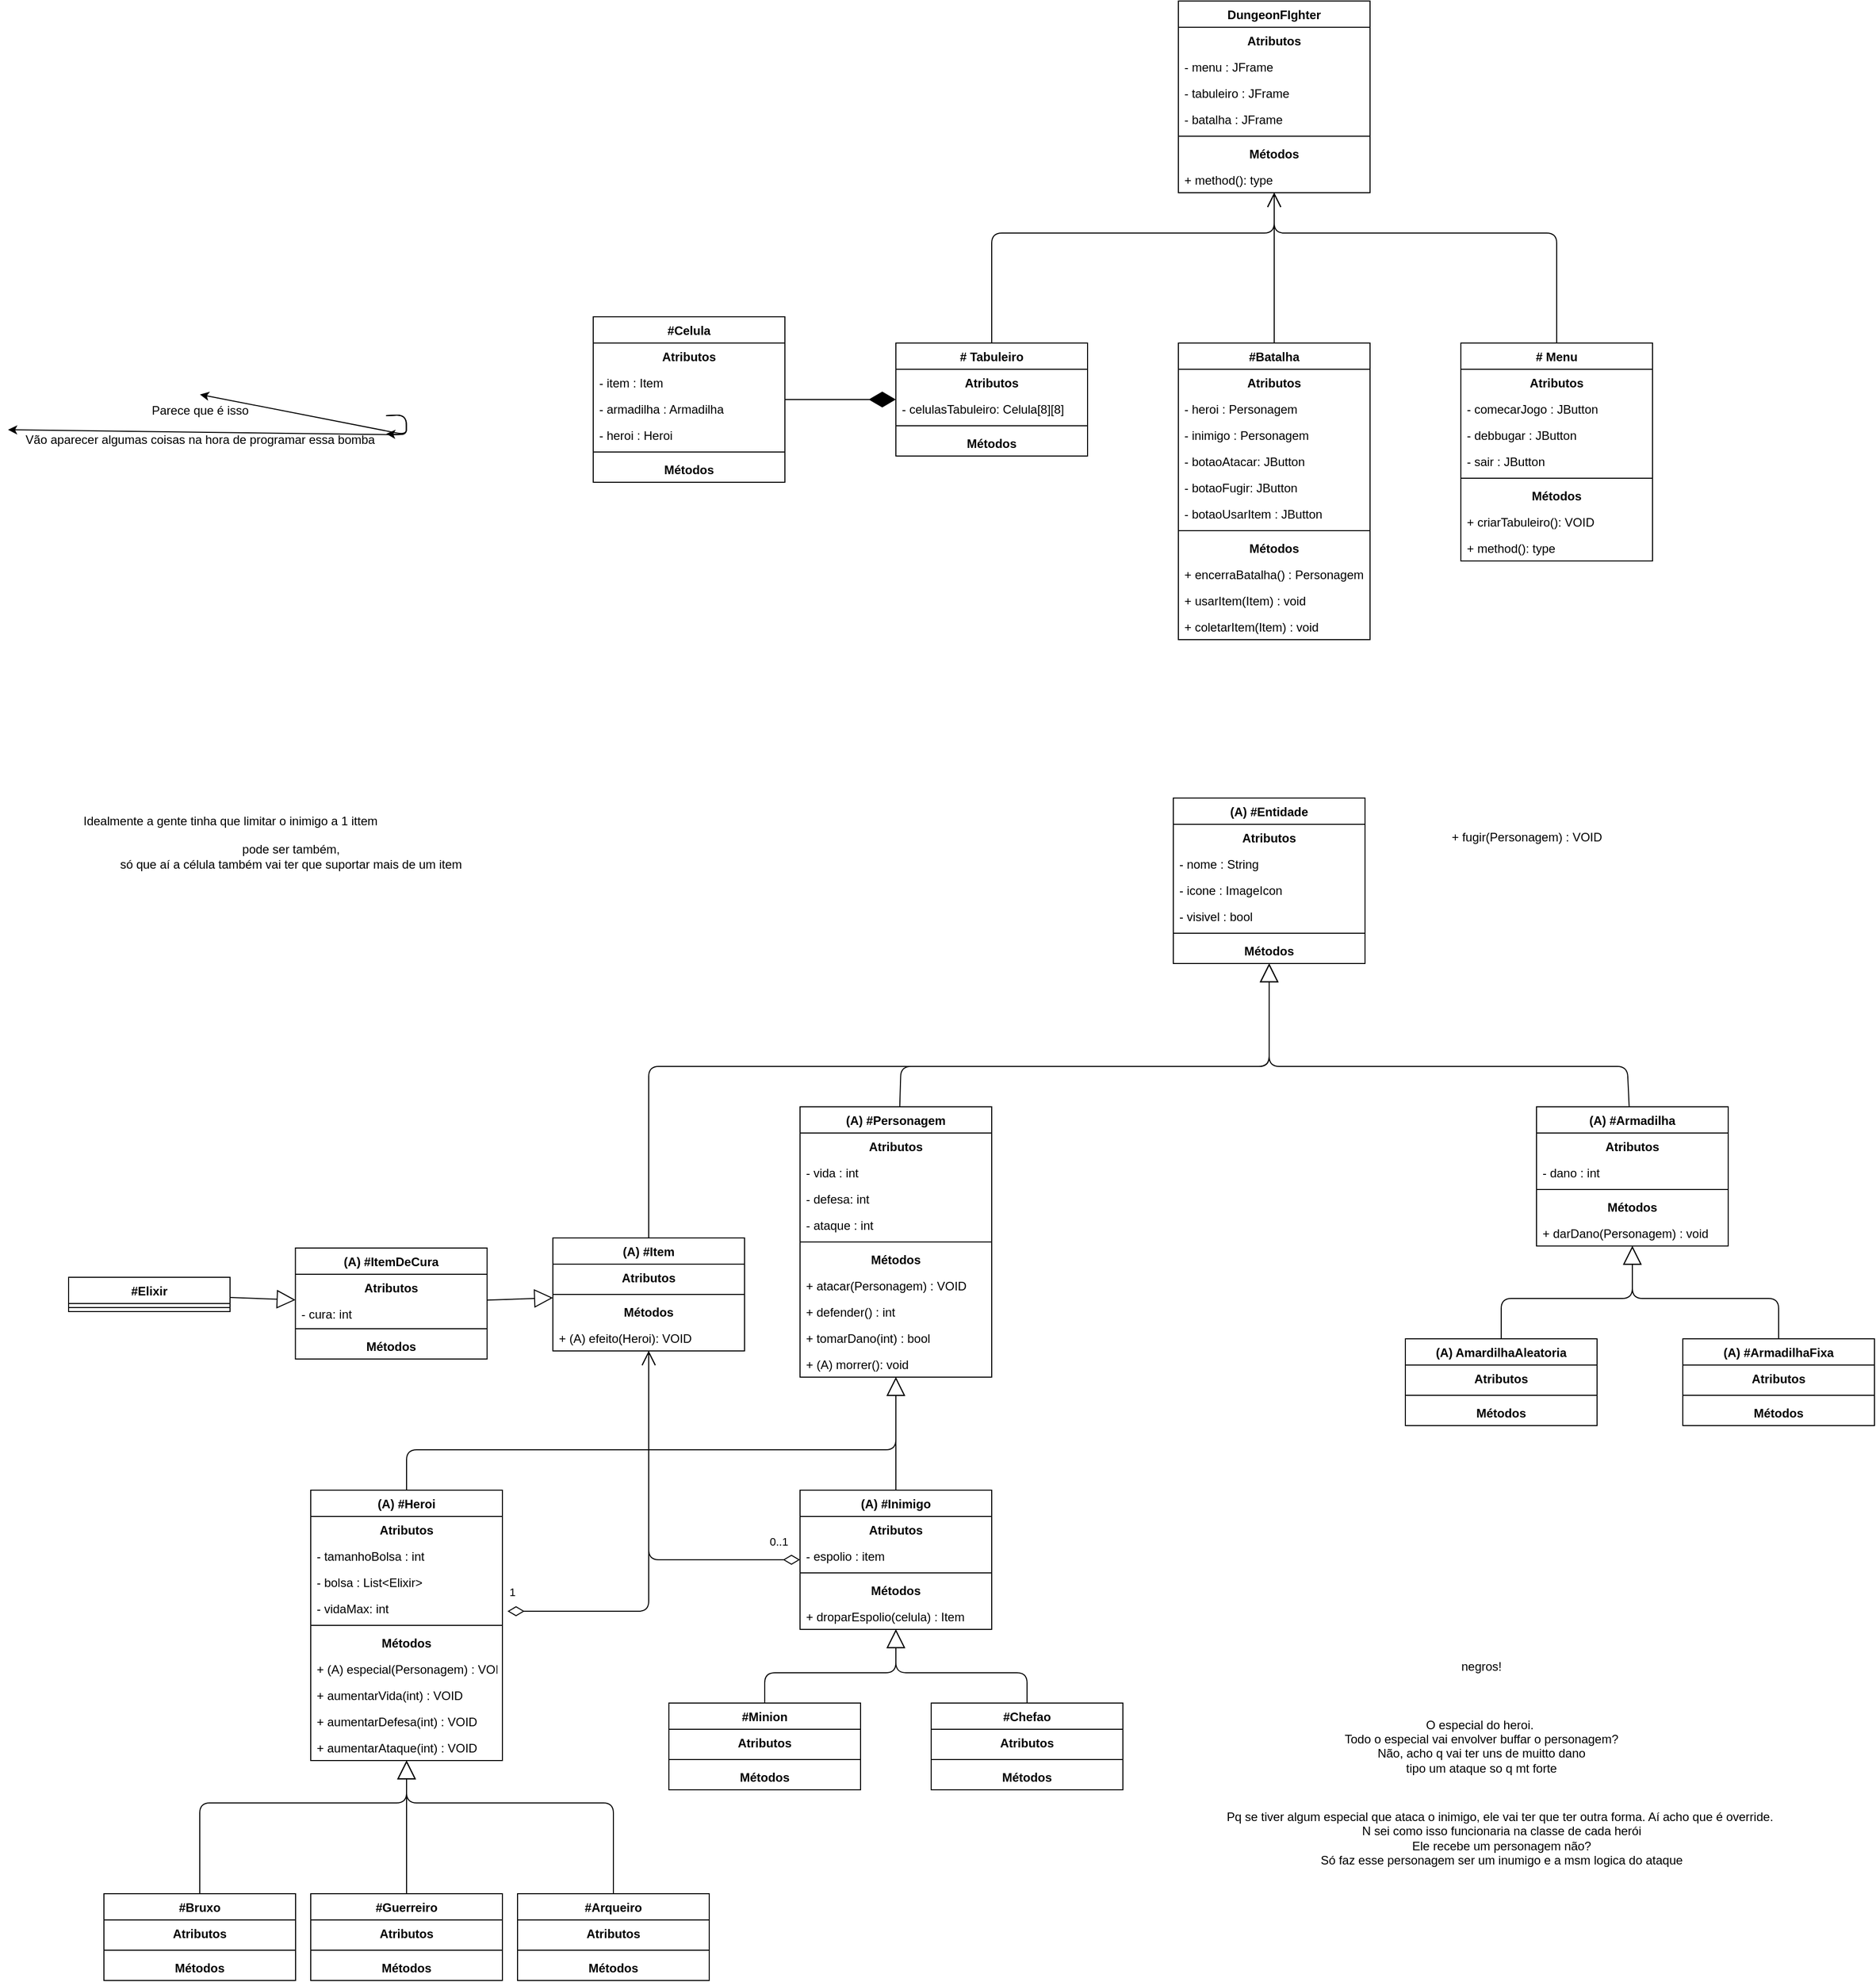 <mxfile>
    <diagram id="B7NWpQvJIHK8JCV-P2lh" name="Page-1">
        <mxGraphModel dx="815" dy="441" grid="1" gridSize="10" guides="1" tooltips="1" connect="1" arrows="1" fold="1" page="1" pageScale="1" pageWidth="10000" pageHeight="10000" math="0" shadow="0">
            <root>
                <mxCell id="0"/>
                <mxCell id="1" parent="0"/>
                <mxCell id="277" value="" style="endArrow=block;endSize=16;endFill=0;html=1;" parent="1" source="328" target="322" edge="1">
                    <mxGeometry width="160" relative="1" as="geometry">
                        <mxPoint x="1190" y="2116" as="sourcePoint"/>
                        <mxPoint x="985" y="1770" as="targetPoint"/>
                        <Array as="points">
                            <mxPoint x="1190" y="2046"/>
                            <mxPoint x="985" y="2046"/>
                        </Array>
                    </mxGeometry>
                </mxCell>
                <mxCell id="278" value="" style="endArrow=block;endSize=16;endFill=0;html=1;" parent="1" source="340" target="322" edge="1">
                    <mxGeometry width="160" relative="1" as="geometry">
                        <mxPoint x="780" y="2116" as="sourcePoint"/>
                        <mxPoint x="985" y="1770" as="targetPoint"/>
                        <Array as="points">
                            <mxPoint x="780" y="2046"/>
                            <mxPoint x="985" y="2046"/>
                        </Array>
                    </mxGeometry>
                </mxCell>
                <mxCell id="279" value="" style="endArrow=block;endSize=16;endFill=0;html=1;" parent="1" source="334" target="322" edge="1">
                    <mxGeometry width="160" relative="1" as="geometry">
                        <mxPoint x="985" y="2116" as="sourcePoint"/>
                        <mxPoint x="985" y="1770" as="targetPoint"/>
                    </mxGeometry>
                </mxCell>
                <mxCell id="288" value="(A) #Inimigo" style="swimlane;fontStyle=1;align=center;verticalAlign=top;childLayout=stackLayout;horizontal=1;startSize=26;horizontalStack=0;resizeParent=1;resizeParentMax=0;resizeLast=0;collapsible=1;marginBottom=0;" parent="1" vertex="1">
                    <mxGeometry x="1375" y="1736" width="190" height="138" as="geometry">
                        <mxRectangle x="1020" y="304" width="140" height="30" as="alternateBounds"/>
                    </mxGeometry>
                </mxCell>
                <mxCell id="289" value="Atributos" style="text;align=center;fontStyle=1;verticalAlign=middle;spacingLeft=3;spacingRight=3;strokeColor=none;rotatable=0;points=[[0,0.5],[1,0.5]];portConstraint=eastwest;" parent="288" vertex="1">
                    <mxGeometry y="26" width="190" height="26" as="geometry"/>
                </mxCell>
                <mxCell id="282" value="- espolio : item" style="text;strokeColor=none;fillColor=none;align=left;verticalAlign=top;spacingLeft=4;spacingRight=4;overflow=hidden;rotatable=0;points=[[0,0.5],[1,0.5]];portConstraint=eastwest;" parent="288" vertex="1">
                    <mxGeometry y="52" width="190" height="26" as="geometry"/>
                </mxCell>
                <mxCell id="295" value="" style="line;strokeWidth=1;fillColor=none;align=left;verticalAlign=middle;spacingTop=-1;spacingLeft=3;spacingRight=3;rotatable=0;labelPosition=right;points=[];portConstraint=eastwest;strokeColor=inherit;" parent="288" vertex="1">
                    <mxGeometry y="78" width="190" height="8" as="geometry"/>
                </mxCell>
                <mxCell id="296" value="Métodos" style="text;align=center;fontStyle=1;verticalAlign=middle;spacingLeft=3;spacingRight=3;strokeColor=none;rotatable=0;points=[[0,0.5],[1,0.5]];portConstraint=eastwest;" parent="288" vertex="1">
                    <mxGeometry y="86" width="190" height="26" as="geometry"/>
                </mxCell>
                <mxCell id="302" value="+ droparEspolio(celula) : Item" style="text;strokeColor=none;fillColor=none;align=left;verticalAlign=top;spacingLeft=4;spacingRight=4;overflow=hidden;rotatable=0;points=[[0,0.5],[1,0.5]];portConstraint=eastwest;" parent="288" vertex="1">
                    <mxGeometry y="112" width="190" height="26" as="geometry"/>
                </mxCell>
                <mxCell id="300" value="" style="endArrow=block;endSize=16;endFill=0;html=1;" parent="1" source="322" target="170" edge="1">
                    <mxGeometry width="160" relative="1" as="geometry">
                        <mxPoint x="1055" y="1736" as="sourcePoint"/>
                        <mxPoint x="1245" y="1676" as="targetPoint"/>
                        <Array as="points">
                            <mxPoint x="985" y="1696"/>
                            <mxPoint x="1470" y="1696"/>
                        </Array>
                    </mxGeometry>
                </mxCell>
                <mxCell id="315" value="#Chefao" style="swimlane;fontStyle=1;align=center;verticalAlign=top;childLayout=stackLayout;horizontal=1;startSize=26;horizontalStack=0;resizeParent=1;resizeParentMax=0;resizeLast=0;collapsible=1;marginBottom=0;" parent="1" vertex="1">
                    <mxGeometry x="1505" y="1947" width="190" height="86" as="geometry">
                        <mxRectangle x="1020" y="304" width="140" height="30" as="alternateBounds"/>
                    </mxGeometry>
                </mxCell>
                <mxCell id="316" value="Atributos" style="text;align=center;fontStyle=1;verticalAlign=middle;spacingLeft=3;spacingRight=3;strokeColor=none;rotatable=0;points=[[0,0.5],[1,0.5]];portConstraint=eastwest;" parent="315" vertex="1">
                    <mxGeometry y="26" width="190" height="26" as="geometry"/>
                </mxCell>
                <mxCell id="318" value="" style="line;strokeWidth=1;fillColor=none;align=left;verticalAlign=middle;spacingTop=-1;spacingLeft=3;spacingRight=3;rotatable=0;labelPosition=right;points=[];portConstraint=eastwest;strokeColor=inherit;" parent="315" vertex="1">
                    <mxGeometry y="52" width="190" height="8" as="geometry"/>
                </mxCell>
                <mxCell id="319" value="Métodos" style="text;align=center;fontStyle=1;verticalAlign=middle;spacingLeft=3;spacingRight=3;strokeColor=none;rotatable=0;points=[[0,0.5],[1,0.5]];portConstraint=eastwest;" parent="315" vertex="1">
                    <mxGeometry y="60" width="190" height="26" as="geometry"/>
                </mxCell>
                <mxCell id="322" value="(A) #Heroi" style="swimlane;fontStyle=1;align=center;verticalAlign=top;childLayout=stackLayout;horizontal=1;startSize=26;horizontalStack=0;resizeParent=1;resizeParentMax=0;resizeLast=0;collapsible=1;marginBottom=0;" parent="1" vertex="1">
                    <mxGeometry x="890" y="1736" width="190" height="268" as="geometry">
                        <mxRectangle x="1020" y="304" width="140" height="30" as="alternateBounds"/>
                    </mxGeometry>
                </mxCell>
                <mxCell id="323" value="Atributos" style="text;align=center;fontStyle=1;verticalAlign=middle;spacingLeft=3;spacingRight=3;strokeColor=none;rotatable=0;points=[[0,0.5],[1,0.5]];portConstraint=eastwest;" parent="322" vertex="1">
                    <mxGeometry y="26" width="190" height="26" as="geometry"/>
                </mxCell>
                <mxCell id="266" value="- tamanhoBolsa : int" style="text;strokeColor=none;fillColor=none;align=left;verticalAlign=top;spacingLeft=4;spacingRight=4;overflow=hidden;rotatable=0;points=[[0,0.5],[1,0.5]];portConstraint=eastwest;" parent="322" vertex="1">
                    <mxGeometry y="52" width="190" height="26" as="geometry"/>
                </mxCell>
                <mxCell id="265" value="- bolsa : List&lt;Elixir&gt;" style="text;strokeColor=none;fillColor=none;align=left;verticalAlign=top;spacingLeft=4;spacingRight=4;overflow=hidden;rotatable=0;points=[[0,0.5],[1,0.5]];portConstraint=eastwest;" parent="322" vertex="1">
                    <mxGeometry y="78" width="190" height="26" as="geometry"/>
                </mxCell>
                <mxCell id="509" value="- vidaMax: int" style="text;strokeColor=none;fillColor=none;align=left;verticalAlign=top;spacingLeft=4;spacingRight=4;overflow=hidden;rotatable=0;points=[[0,0.5],[1,0.5]];portConstraint=eastwest;" parent="322" vertex="1">
                    <mxGeometry y="104" width="190" height="26" as="geometry"/>
                </mxCell>
                <mxCell id="325" value="" style="line;strokeWidth=1;fillColor=none;align=left;verticalAlign=middle;spacingTop=-1;spacingLeft=3;spacingRight=3;rotatable=0;labelPosition=right;points=[];portConstraint=eastwest;strokeColor=inherit;" parent="322" vertex="1">
                    <mxGeometry y="130" width="190" height="8" as="geometry"/>
                </mxCell>
                <mxCell id="326" value="Métodos" style="text;align=center;fontStyle=1;verticalAlign=middle;spacingLeft=3;spacingRight=3;strokeColor=none;rotatable=0;points=[[0,0.5],[1,0.5]];portConstraint=eastwest;" parent="322" vertex="1">
                    <mxGeometry y="138" width="190" height="26" as="geometry"/>
                </mxCell>
                <mxCell id="271" value="+ (A) especial(Personagem) : VOID" style="text;strokeColor=none;fillColor=none;align=left;verticalAlign=top;spacingLeft=4;spacingRight=4;overflow=hidden;rotatable=0;points=[[0,0.5],[1,0.5]];portConstraint=eastwest;fontFamily=Helvetica;" parent="322" vertex="1">
                    <mxGeometry y="164" width="190" height="26" as="geometry"/>
                </mxCell>
                <mxCell id="275" value="+ aumentarVida(int) : VOID" style="text;strokeColor=none;fillColor=none;align=left;verticalAlign=top;spacingLeft=4;spacingRight=4;overflow=hidden;rotatable=0;points=[[0,0.5],[1,0.5]];portConstraint=eastwest;fontFamily=Helvetica;" parent="322" vertex="1">
                    <mxGeometry y="190" width="190" height="26" as="geometry"/>
                </mxCell>
                <mxCell id="274" value="+ aumentarDefesa(int) : VOID" style="text;strokeColor=none;fillColor=none;align=left;verticalAlign=top;spacingLeft=4;spacingRight=4;overflow=hidden;rotatable=0;points=[[0,0.5],[1,0.5]];portConstraint=eastwest;fontFamily=Helvetica;" parent="322" vertex="1">
                    <mxGeometry y="216" width="190" height="26" as="geometry"/>
                </mxCell>
                <mxCell id="273" value="+ aumentarAtaque(int) : VOID" style="text;strokeColor=none;fillColor=none;align=left;verticalAlign=top;spacingLeft=4;spacingRight=4;overflow=hidden;rotatable=0;points=[[0,0.5],[1,0.5]];portConstraint=eastwest;fontFamily=Helvetica;" parent="322" vertex="1">
                    <mxGeometry y="242" width="190" height="26" as="geometry"/>
                </mxCell>
                <mxCell id="328" value="#Arqueiro" style="swimlane;fontStyle=1;align=center;verticalAlign=top;childLayout=stackLayout;horizontal=1;startSize=26;horizontalStack=0;resizeParent=1;resizeParentMax=0;resizeLast=0;collapsible=1;marginBottom=0;" parent="1" vertex="1">
                    <mxGeometry x="1095" y="2136" width="190" height="86" as="geometry">
                        <mxRectangle x="1020" y="304" width="140" height="30" as="alternateBounds"/>
                    </mxGeometry>
                </mxCell>
                <mxCell id="329" value="Atributos" style="text;align=center;fontStyle=1;verticalAlign=middle;spacingLeft=3;spacingRight=3;strokeColor=none;rotatable=0;points=[[0,0.5],[1,0.5]];portConstraint=eastwest;" parent="328" vertex="1">
                    <mxGeometry y="26" width="190" height="26" as="geometry"/>
                </mxCell>
                <mxCell id="331" value="" style="line;strokeWidth=1;fillColor=none;align=left;verticalAlign=middle;spacingTop=-1;spacingLeft=3;spacingRight=3;rotatable=0;labelPosition=right;points=[];portConstraint=eastwest;strokeColor=inherit;" parent="328" vertex="1">
                    <mxGeometry y="52" width="190" height="8" as="geometry"/>
                </mxCell>
                <mxCell id="332" value="Métodos" style="text;align=center;fontStyle=1;verticalAlign=middle;spacingLeft=3;spacingRight=3;strokeColor=none;rotatable=0;points=[[0,0.5],[1,0.5]];portConstraint=eastwest;" parent="328" vertex="1">
                    <mxGeometry y="60" width="190" height="26" as="geometry"/>
                </mxCell>
                <mxCell id="334" value="#Guerreiro" style="swimlane;fontStyle=1;align=center;verticalAlign=top;childLayout=stackLayout;horizontal=1;startSize=26;horizontalStack=0;resizeParent=1;resizeParentMax=0;resizeLast=0;collapsible=1;marginBottom=0;" parent="1" vertex="1">
                    <mxGeometry x="890" y="2136" width="190" height="86" as="geometry">
                        <mxRectangle x="1020" y="304" width="140" height="30" as="alternateBounds"/>
                    </mxGeometry>
                </mxCell>
                <mxCell id="335" value="Atributos" style="text;align=center;fontStyle=1;verticalAlign=middle;spacingLeft=3;spacingRight=3;strokeColor=none;rotatable=0;points=[[0,0.5],[1,0.5]];portConstraint=eastwest;" parent="334" vertex="1">
                    <mxGeometry y="26" width="190" height="26" as="geometry"/>
                </mxCell>
                <mxCell id="337" value="" style="line;strokeWidth=1;fillColor=none;align=left;verticalAlign=middle;spacingTop=-1;spacingLeft=3;spacingRight=3;rotatable=0;labelPosition=right;points=[];portConstraint=eastwest;strokeColor=inherit;" parent="334" vertex="1">
                    <mxGeometry y="52" width="190" height="8" as="geometry"/>
                </mxCell>
                <mxCell id="338" value="Métodos" style="text;align=center;fontStyle=1;verticalAlign=middle;spacingLeft=3;spacingRight=3;strokeColor=none;rotatable=0;points=[[0,0.5],[1,0.5]];portConstraint=eastwest;" parent="334" vertex="1">
                    <mxGeometry y="60" width="190" height="26" as="geometry"/>
                </mxCell>
                <mxCell id="340" value="#Bruxo" style="swimlane;fontStyle=1;align=center;verticalAlign=top;childLayout=stackLayout;horizontal=1;startSize=26;horizontalStack=0;resizeParent=1;resizeParentMax=0;resizeLast=0;collapsible=1;marginBottom=0;" parent="1" vertex="1">
                    <mxGeometry x="685" y="2136" width="190" height="86" as="geometry">
                        <mxRectangle x="1020" y="304" width="140" height="30" as="alternateBounds"/>
                    </mxGeometry>
                </mxCell>
                <mxCell id="341" value="Atributos" style="text;align=center;fontStyle=1;verticalAlign=middle;spacingLeft=3;spacingRight=3;strokeColor=none;rotatable=0;points=[[0,0.5],[1,0.5]];portConstraint=eastwest;" parent="340" vertex="1">
                    <mxGeometry y="26" width="190" height="26" as="geometry"/>
                </mxCell>
                <mxCell id="343" value="" style="line;strokeWidth=1;fillColor=none;align=left;verticalAlign=middle;spacingTop=-1;spacingLeft=3;spacingRight=3;rotatable=0;labelPosition=right;points=[];portConstraint=eastwest;strokeColor=inherit;" parent="340" vertex="1">
                    <mxGeometry y="52" width="190" height="8" as="geometry"/>
                </mxCell>
                <mxCell id="344" value="Métodos" style="text;align=center;fontStyle=1;verticalAlign=middle;spacingLeft=3;spacingRight=3;strokeColor=none;rotatable=0;points=[[0,0.5],[1,0.5]];portConstraint=eastwest;" parent="340" vertex="1">
                    <mxGeometry y="60" width="190" height="26" as="geometry"/>
                </mxCell>
                <mxCell id="346" value="#Minion" style="swimlane;fontStyle=1;align=center;verticalAlign=top;childLayout=stackLayout;horizontal=1;startSize=26;horizontalStack=0;resizeParent=1;resizeParentMax=0;resizeLast=0;collapsible=1;marginBottom=0;" parent="1" vertex="1">
                    <mxGeometry x="1245" y="1947" width="190" height="86" as="geometry">
                        <mxRectangle x="1020" y="304" width="140" height="30" as="alternateBounds"/>
                    </mxGeometry>
                </mxCell>
                <mxCell id="347" value="Atributos" style="text;align=center;fontStyle=1;verticalAlign=middle;spacingLeft=3;spacingRight=3;strokeColor=none;rotatable=0;points=[[0,0.5],[1,0.5]];portConstraint=eastwest;" parent="346" vertex="1">
                    <mxGeometry y="26" width="190" height="26" as="geometry"/>
                </mxCell>
                <mxCell id="349" value="" style="line;strokeWidth=1;fillColor=none;align=left;verticalAlign=middle;spacingTop=-1;spacingLeft=3;spacingRight=3;rotatable=0;labelPosition=right;points=[];portConstraint=eastwest;strokeColor=inherit;" parent="346" vertex="1">
                    <mxGeometry y="52" width="190" height="8" as="geometry"/>
                </mxCell>
                <mxCell id="350" value="Métodos" style="text;align=center;fontStyle=1;verticalAlign=middle;spacingLeft=3;spacingRight=3;strokeColor=none;rotatable=0;points=[[0,0.5],[1,0.5]];portConstraint=eastwest;" parent="346" vertex="1">
                    <mxGeometry y="60" width="190" height="26" as="geometry"/>
                </mxCell>
                <mxCell id="352" value="" style="endArrow=block;endSize=16;endFill=0;html=1;" parent="1" source="346" target="288" edge="1">
                    <mxGeometry width="160" relative="1" as="geometry">
                        <mxPoint x="1395" y="1975" as="sourcePoint"/>
                        <mxPoint x="1395" y="1907" as="targetPoint"/>
                        <Array as="points">
                            <mxPoint x="1340" y="1917"/>
                            <mxPoint x="1470" y="1917"/>
                        </Array>
                    </mxGeometry>
                </mxCell>
                <mxCell id="353" value="" style="endArrow=block;endSize=16;endFill=0;html=1;" parent="1" source="315" target="288" edge="1">
                    <mxGeometry width="160" relative="1" as="geometry">
                        <mxPoint x="1395" y="1975" as="sourcePoint"/>
                        <mxPoint x="1395" y="1907" as="targetPoint"/>
                        <Array as="points">
                            <mxPoint x="1600" y="1917"/>
                            <mxPoint x="1470" y="1917"/>
                        </Array>
                    </mxGeometry>
                </mxCell>
                <mxCell id="354" value="# Tabuleiro" style="swimlane;fontStyle=1;align=center;verticalAlign=top;childLayout=stackLayout;horizontal=1;startSize=26;horizontalStack=0;resizeParent=1;resizeParentMax=0;resizeLast=0;collapsible=1;marginBottom=0;" parent="1" vertex="1">
                    <mxGeometry x="1470" y="599" width="190" height="112" as="geometry">
                        <mxRectangle x="1020" y="304" width="140" height="30" as="alternateBounds"/>
                    </mxGeometry>
                </mxCell>
                <mxCell id="355" value="Atributos" style="text;align=center;fontStyle=1;verticalAlign=middle;spacingLeft=3;spacingRight=3;strokeColor=none;rotatable=0;points=[[0,0.5],[1,0.5]];portConstraint=eastwest;" parent="354" vertex="1">
                    <mxGeometry y="26" width="190" height="26" as="geometry"/>
                </mxCell>
                <mxCell id="108" value="- celulasTabuleiro: Celula[8][8]" style="text;strokeColor=none;fillColor=none;align=left;verticalAlign=top;spacingLeft=4;spacingRight=4;overflow=hidden;rotatable=0;points=[[0,0.5],[1,0.5]];portConstraint=eastwest;" parent="354" vertex="1">
                    <mxGeometry y="52" width="190" height="26" as="geometry"/>
                </mxCell>
                <mxCell id="357" value="" style="line;strokeWidth=1;fillColor=none;align=left;verticalAlign=middle;spacingTop=-1;spacingLeft=3;spacingRight=3;rotatable=0;labelPosition=right;points=[];portConstraint=eastwest;strokeColor=inherit;" parent="354" vertex="1">
                    <mxGeometry y="78" width="190" height="8" as="geometry"/>
                </mxCell>
                <mxCell id="358" value="Métodos" style="text;align=center;fontStyle=1;verticalAlign=middle;spacingLeft=3;spacingRight=3;strokeColor=none;rotatable=0;points=[[0,0.5],[1,0.5]];portConstraint=eastwest;" parent="354" vertex="1">
                    <mxGeometry y="86" width="190" height="26" as="geometry"/>
                </mxCell>
                <mxCell id="360" value="#Celula" style="swimlane;fontStyle=1;align=center;verticalAlign=top;childLayout=stackLayout;horizontal=1;startSize=26;horizontalStack=0;resizeParent=1;resizeParentMax=0;resizeLast=0;collapsible=1;marginBottom=0;" parent="1" vertex="1">
                    <mxGeometry x="1170" y="573" width="190" height="164" as="geometry">
                        <mxRectangle x="1020" y="304" width="140" height="30" as="alternateBounds"/>
                    </mxGeometry>
                </mxCell>
                <mxCell id="361" value="Atributos" style="text;align=center;fontStyle=1;verticalAlign=middle;spacingLeft=3;spacingRight=3;strokeColor=none;rotatable=0;points=[[0,0.5],[1,0.5]];portConstraint=eastwest;" parent="360" vertex="1">
                    <mxGeometry y="26" width="190" height="26" as="geometry"/>
                </mxCell>
                <mxCell id="362" value="- item : Item" style="text;strokeColor=none;fillColor=none;align=left;verticalAlign=top;spacingLeft=4;spacingRight=4;overflow=hidden;rotatable=0;points=[[0,0.5],[1,0.5]];portConstraint=eastwest;" parent="360" vertex="1">
                    <mxGeometry y="52" width="190" height="26" as="geometry"/>
                </mxCell>
                <mxCell id="366" value="- armadilha : Armadilha&#10;    " style="text;strokeColor=none;fillColor=none;align=left;verticalAlign=top;spacingLeft=4;spacingRight=4;overflow=hidden;rotatable=0;points=[[0,0.5],[1,0.5]];portConstraint=eastwest;" parent="360" vertex="1">
                    <mxGeometry y="78" width="190" height="26" as="geometry"/>
                </mxCell>
                <mxCell id="367" value="- heroi : Heroi&#10;" style="text;strokeColor=none;fillColor=none;align=left;verticalAlign=top;spacingLeft=4;spacingRight=4;overflow=hidden;rotatable=0;points=[[0,0.5],[1,0.5]];portConstraint=eastwest;" parent="360" vertex="1">
                    <mxGeometry y="104" width="190" height="26" as="geometry"/>
                </mxCell>
                <mxCell id="363" value="" style="line;strokeWidth=1;fillColor=none;align=left;verticalAlign=middle;spacingTop=-1;spacingLeft=3;spacingRight=3;rotatable=0;labelPosition=right;points=[];portConstraint=eastwest;strokeColor=inherit;" parent="360" vertex="1">
                    <mxGeometry y="130" width="190" height="8" as="geometry"/>
                </mxCell>
                <mxCell id="364" value="Métodos" style="text;align=center;fontStyle=1;verticalAlign=middle;spacingLeft=3;spacingRight=3;strokeColor=none;rotatable=0;points=[[0,0.5],[1,0.5]];portConstraint=eastwest;" parent="360" vertex="1">
                    <mxGeometry y="138" width="190" height="26" as="geometry"/>
                </mxCell>
                <mxCell id="382" value="(A) #ArmadilhaFixa" style="swimlane;fontStyle=1;align=center;verticalAlign=top;childLayout=stackLayout;horizontal=1;startSize=26;horizontalStack=0;resizeParent=1;resizeParentMax=0;resizeLast=0;collapsible=1;marginBottom=0;" parent="1" vertex="1">
                    <mxGeometry x="2250" y="1586" width="190" height="86" as="geometry">
                        <mxRectangle x="1020" y="304" width="140" height="30" as="alternateBounds"/>
                    </mxGeometry>
                </mxCell>
                <mxCell id="383" value="Atributos" style="text;align=center;fontStyle=1;verticalAlign=middle;spacingLeft=3;spacingRight=3;strokeColor=none;rotatable=0;points=[[0,0.5],[1,0.5]];portConstraint=eastwest;" parent="382" vertex="1">
                    <mxGeometry y="26" width="190" height="26" as="geometry"/>
                </mxCell>
                <mxCell id="385" value="" style="line;strokeWidth=1;fillColor=none;align=left;verticalAlign=middle;spacingTop=-1;spacingLeft=3;spacingRight=3;rotatable=0;labelPosition=right;points=[];portConstraint=eastwest;strokeColor=inherit;" parent="382" vertex="1">
                    <mxGeometry y="52" width="190" height="8" as="geometry"/>
                </mxCell>
                <mxCell id="386" value="Métodos" style="text;align=center;fontStyle=1;verticalAlign=middle;spacingLeft=3;spacingRight=3;strokeColor=none;rotatable=0;points=[[0,0.5],[1,0.5]];portConstraint=eastwest;" parent="382" vertex="1">
                    <mxGeometry y="60" width="190" height="26" as="geometry"/>
                </mxCell>
                <mxCell id="388" value="(A) AmardilhaAleatoria" style="swimlane;fontStyle=1;align=center;verticalAlign=top;childLayout=stackLayout;horizontal=1;startSize=26;horizontalStack=0;resizeParent=1;resizeParentMax=0;resizeLast=0;collapsible=1;marginBottom=0;" parent="1" vertex="1">
                    <mxGeometry x="1975" y="1586" width="190" height="86" as="geometry">
                        <mxRectangle x="1020" y="304" width="140" height="30" as="alternateBounds"/>
                    </mxGeometry>
                </mxCell>
                <mxCell id="389" value="Atributos" style="text;align=center;fontStyle=1;verticalAlign=middle;spacingLeft=3;spacingRight=3;strokeColor=none;rotatable=0;points=[[0,0.5],[1,0.5]];portConstraint=eastwest;" parent="388" vertex="1">
                    <mxGeometry y="26" width="190" height="26" as="geometry"/>
                </mxCell>
                <mxCell id="391" value="" style="line;strokeWidth=1;fillColor=none;align=left;verticalAlign=middle;spacingTop=-1;spacingLeft=3;spacingRight=3;rotatable=0;labelPosition=right;points=[];portConstraint=eastwest;strokeColor=inherit;" parent="388" vertex="1">
                    <mxGeometry y="52" width="190" height="8" as="geometry"/>
                </mxCell>
                <mxCell id="392" value="Métodos" style="text;align=center;fontStyle=1;verticalAlign=middle;spacingLeft=3;spacingRight=3;strokeColor=none;rotatable=0;points=[[0,0.5],[1,0.5]];portConstraint=eastwest;" parent="388" vertex="1">
                    <mxGeometry y="60" width="190" height="26" as="geometry"/>
                </mxCell>
                <mxCell id="394" value="(A) #Entidade" style="swimlane;fontStyle=1;align=center;verticalAlign=top;childLayout=stackLayout;horizontal=1;startSize=26;horizontalStack=0;resizeParent=1;resizeParentMax=0;resizeLast=0;collapsible=1;marginBottom=0;" parent="1" vertex="1">
                    <mxGeometry x="1745" y="1050" width="190" height="164" as="geometry">
                        <mxRectangle x="1020" y="304" width="140" height="30" as="alternateBounds"/>
                    </mxGeometry>
                </mxCell>
                <mxCell id="395" value="Atributos" style="text;align=center;fontStyle=1;verticalAlign=middle;spacingLeft=3;spacingRight=3;strokeColor=none;rotatable=0;points=[[0,0.5],[1,0.5]];portConstraint=eastwest;" parent="394" vertex="1">
                    <mxGeometry y="26" width="190" height="26" as="geometry"/>
                </mxCell>
                <mxCell id="396" value="- nome : String" style="text;strokeColor=none;fillColor=none;align=left;verticalAlign=top;spacingLeft=4;spacingRight=4;overflow=hidden;rotatable=0;points=[[0,0.5],[1,0.5]];portConstraint=eastwest;" parent="394" vertex="1">
                    <mxGeometry y="52" width="190" height="26" as="geometry"/>
                </mxCell>
                <mxCell id="402" value="- icone : ImageIcon" style="text;strokeColor=none;fillColor=none;align=left;verticalAlign=top;spacingLeft=4;spacingRight=4;overflow=hidden;rotatable=0;points=[[0,0.5],[1,0.5]];portConstraint=eastwest;" parent="394" vertex="1">
                    <mxGeometry y="78" width="190" height="26" as="geometry"/>
                </mxCell>
                <mxCell id="177" value="- visivel : bool" style="text;strokeColor=none;fillColor=none;align=left;verticalAlign=top;spacingLeft=4;spacingRight=4;overflow=hidden;rotatable=0;points=[[0,0.5],[1,0.5]];portConstraint=eastwest;" parent="394" vertex="1">
                    <mxGeometry y="104" width="190" height="26" as="geometry"/>
                </mxCell>
                <mxCell id="397" value="" style="line;strokeWidth=1;fillColor=none;align=left;verticalAlign=middle;spacingTop=-1;spacingLeft=3;spacingRight=3;rotatable=0;labelPosition=right;points=[];portConstraint=eastwest;strokeColor=inherit;" parent="394" vertex="1">
                    <mxGeometry y="130" width="190" height="8" as="geometry"/>
                </mxCell>
                <mxCell id="398" value="Métodos" style="text;align=center;fontStyle=1;verticalAlign=middle;spacingLeft=3;spacingRight=3;strokeColor=none;rotatable=0;points=[[0,0.5],[1,0.5]];portConstraint=eastwest;" parent="394" vertex="1">
                    <mxGeometry y="138" width="190" height="26" as="geometry"/>
                </mxCell>
                <mxCell id="400" value="" style="endArrow=block;endSize=16;endFill=0;html=1;" parent="1" source="388" target="376" edge="1">
                    <mxGeometry width="160" relative="1" as="geometry">
                        <mxPoint x="2305" y="1664" as="sourcePoint"/>
                        <mxPoint x="2305" y="1596" as="targetPoint"/>
                        <Array as="points">
                            <mxPoint x="2070" y="1546"/>
                            <mxPoint x="2200" y="1546"/>
                        </Array>
                    </mxGeometry>
                </mxCell>
                <mxCell id="401" value="" style="endArrow=block;endSize=16;endFill=0;html=1;" parent="1" source="382" target="376" edge="1">
                    <mxGeometry width="160" relative="1" as="geometry">
                        <mxPoint x="2330" y="1564" as="sourcePoint"/>
                        <mxPoint x="2225" y="1494" as="targetPoint"/>
                        <Array as="points">
                            <mxPoint x="2345" y="1546"/>
                            <mxPoint x="2200" y="1546"/>
                        </Array>
                    </mxGeometry>
                </mxCell>
                <mxCell id="412" value="#Batalha" style="swimlane;fontStyle=1;align=center;verticalAlign=top;childLayout=stackLayout;horizontal=1;startSize=26;horizontalStack=0;resizeParent=1;resizeParentMax=0;resizeLast=0;collapsible=1;marginBottom=0;" parent="1" vertex="1">
                    <mxGeometry x="1750" y="599" width="190" height="294" as="geometry">
                        <mxRectangle x="1020" y="304" width="140" height="30" as="alternateBounds"/>
                    </mxGeometry>
                </mxCell>
                <mxCell id="413" value="Atributos" style="text;align=center;fontStyle=1;verticalAlign=middle;spacingLeft=3;spacingRight=3;strokeColor=none;rotatable=0;points=[[0,0.5],[1,0.5]];portConstraint=eastwest;" parent="412" vertex="1">
                    <mxGeometry y="26" width="190" height="26" as="geometry"/>
                </mxCell>
                <mxCell id="414" value="- heroi : Personagem" style="text;strokeColor=none;fillColor=none;align=left;verticalAlign=top;spacingLeft=4;spacingRight=4;overflow=hidden;rotatable=0;points=[[0,0.5],[1,0.5]];portConstraint=eastwest;" parent="412" vertex="1">
                    <mxGeometry y="52" width="190" height="26" as="geometry"/>
                </mxCell>
                <mxCell id="418" value="- inimigo : Personagem" style="text;strokeColor=none;fillColor=none;align=left;verticalAlign=top;spacingLeft=4;spacingRight=4;overflow=hidden;rotatable=0;points=[[0,0.5],[1,0.5]];portConstraint=eastwest;" parent="412" vertex="1">
                    <mxGeometry y="78" width="190" height="26" as="geometry"/>
                </mxCell>
                <mxCell id="510" value="- botaoAtacar: JButton" style="text;strokeColor=none;fillColor=none;align=left;verticalAlign=top;spacingLeft=4;spacingRight=4;overflow=hidden;rotatable=0;points=[[0,0.5],[1,0.5]];portConstraint=eastwest;" parent="412" vertex="1">
                    <mxGeometry y="104" width="190" height="26" as="geometry"/>
                </mxCell>
                <mxCell id="511" value="- botaoFugir: JButton" style="text;strokeColor=none;fillColor=none;align=left;verticalAlign=top;spacingLeft=4;spacingRight=4;overflow=hidden;rotatable=0;points=[[0,0.5],[1,0.5]];portConstraint=eastwest;" parent="412" vertex="1">
                    <mxGeometry y="130" width="190" height="26" as="geometry"/>
                </mxCell>
                <mxCell id="518" value="- botaoUsarItem : JButton" style="text;strokeColor=none;fillColor=none;align=left;verticalAlign=top;spacingLeft=4;spacingRight=4;overflow=hidden;rotatable=0;points=[[0,0.5],[1,0.5]];portConstraint=eastwest;" parent="412" vertex="1">
                    <mxGeometry y="156" width="190" height="26" as="geometry"/>
                </mxCell>
                <mxCell id="415" value="" style="line;strokeWidth=1;fillColor=none;align=left;verticalAlign=middle;spacingTop=-1;spacingLeft=3;spacingRight=3;rotatable=0;labelPosition=right;points=[];portConstraint=eastwest;strokeColor=inherit;" parent="412" vertex="1">
                    <mxGeometry y="182" width="190" height="8" as="geometry"/>
                </mxCell>
                <mxCell id="416" value="Métodos" style="text;align=center;fontStyle=1;verticalAlign=middle;spacingLeft=3;spacingRight=3;strokeColor=none;rotatable=0;points=[[0,0.5],[1,0.5]];portConstraint=eastwest;" parent="412" vertex="1">
                    <mxGeometry y="190" width="190" height="26" as="geometry"/>
                </mxCell>
                <mxCell id="417" value="+ encerraBatalha() : Personagem " style="text;strokeColor=none;fillColor=none;align=left;verticalAlign=top;spacingLeft=4;spacingRight=4;overflow=hidden;rotatable=0;points=[[0,0.5],[1,0.5]];portConstraint=eastwest;" parent="412" vertex="1">
                    <mxGeometry y="216" width="190" height="26" as="geometry"/>
                </mxCell>
                <mxCell id="508" value="+ usarItem(Item) : void" style="text;strokeColor=none;fillColor=none;align=left;verticalAlign=top;spacingLeft=4;spacingRight=4;overflow=hidden;rotatable=0;points=[[0,0.5],[1,0.5]];portConstraint=eastwest;" parent="412" vertex="1">
                    <mxGeometry y="242" width="190" height="26" as="geometry"/>
                </mxCell>
                <mxCell id="504" value="+ coletarItem(Item) : void" style="text;strokeColor=none;fillColor=none;align=left;verticalAlign=top;spacingLeft=4;spacingRight=4;overflow=hidden;rotatable=0;points=[[0,0.5],[1,0.5]];portConstraint=eastwest;" parent="412" vertex="1">
                    <mxGeometry y="268" width="190" height="26" as="geometry"/>
                </mxCell>
                <mxCell id="170" value="(A) #Personagem" style="swimlane;fontStyle=1;align=center;verticalAlign=top;childLayout=stackLayout;horizontal=1;startSize=26;horizontalStack=0;resizeParent=1;resizeParentMax=0;resizeLast=0;collapsible=1;marginBottom=0;" parent="1" vertex="1">
                    <mxGeometry x="1375" y="1356" width="190" height="268" as="geometry">
                        <mxRectangle x="1020" y="304" width="140" height="30" as="alternateBounds"/>
                    </mxGeometry>
                </mxCell>
                <mxCell id="285" value="Atributos" style="text;align=center;fontStyle=1;verticalAlign=middle;spacingLeft=3;spacingRight=3;strokeColor=none;rotatable=0;points=[[0,0.5],[1,0.5]];portConstraint=eastwest;" parent="170" vertex="1">
                    <mxGeometry y="26" width="190" height="26" as="geometry"/>
                </mxCell>
                <mxCell id="171" value="- vida : int " style="text;strokeColor=none;fillColor=none;align=left;verticalAlign=top;spacingLeft=4;spacingRight=4;overflow=hidden;rotatable=0;points=[[0,0.5],[1,0.5]];portConstraint=eastwest;" parent="170" vertex="1">
                    <mxGeometry y="52" width="190" height="26" as="geometry"/>
                </mxCell>
                <mxCell id="174" value="- defesa: int" style="text;strokeColor=none;fillColor=none;align=left;verticalAlign=top;spacingLeft=4;spacingRight=4;overflow=hidden;rotatable=0;points=[[0,0.5],[1,0.5]];portConstraint=eastwest;" parent="170" vertex="1">
                    <mxGeometry y="78" width="190" height="26" as="geometry"/>
                </mxCell>
                <mxCell id="176" value="- ataque : int" style="text;strokeColor=none;fillColor=none;align=left;verticalAlign=top;spacingLeft=4;spacingRight=4;overflow=hidden;rotatable=0;points=[[0,0.5],[1,0.5]];portConstraint=eastwest;" parent="170" vertex="1">
                    <mxGeometry y="104" width="190" height="26" as="geometry"/>
                </mxCell>
                <mxCell id="172" value="" style="line;strokeWidth=1;fillColor=none;align=left;verticalAlign=middle;spacingTop=-1;spacingLeft=3;spacingRight=3;rotatable=0;labelPosition=right;points=[];portConstraint=eastwest;strokeColor=inherit;" parent="170" vertex="1">
                    <mxGeometry y="130" width="190" height="8" as="geometry"/>
                </mxCell>
                <mxCell id="286" value="Métodos" style="text;align=center;fontStyle=1;verticalAlign=middle;spacingLeft=3;spacingRight=3;strokeColor=none;rotatable=0;points=[[0,0.5],[1,0.5]];portConstraint=eastwest;" parent="170" vertex="1">
                    <mxGeometry y="138" width="190" height="26" as="geometry"/>
                </mxCell>
                <mxCell id="215" value="+ atacar(Personagem) : VOID" style="text;strokeColor=none;fillColor=none;align=left;verticalAlign=top;spacingLeft=4;spacingRight=4;overflow=hidden;rotatable=0;points=[[0,0.5],[1,0.5]];portConstraint=eastwest;fontFamily=Helvetica;" parent="170" vertex="1">
                    <mxGeometry y="164" width="190" height="26" as="geometry"/>
                </mxCell>
                <mxCell id="224" value="+ defender() : int" style="text;strokeColor=none;fillColor=none;align=left;verticalAlign=top;spacingLeft=4;spacingRight=4;overflow=hidden;rotatable=0;points=[[0,0.5],[1,0.5]];portConstraint=eastwest;fontFamily=Helvetica;" parent="170" vertex="1">
                    <mxGeometry y="190" width="190" height="26" as="geometry"/>
                </mxCell>
                <mxCell id="227" value="+ tomarDano(int) : bool" style="text;strokeColor=none;fillColor=none;align=left;verticalAlign=top;spacingLeft=4;spacingRight=4;overflow=hidden;rotatable=0;points=[[0,0.5],[1,0.5]];portConstraint=eastwest;fontFamily=Helvetica;" parent="170" vertex="1">
                    <mxGeometry y="216" width="190" height="26" as="geometry"/>
                </mxCell>
                <mxCell id="411" value="+ (A) morrer(): void" style="text;strokeColor=none;fillColor=none;align=left;verticalAlign=top;spacingLeft=4;spacingRight=4;overflow=hidden;rotatable=0;points=[[0,0.5],[1,0.5]];portConstraint=eastwest;" parent="170" vertex="1">
                    <mxGeometry y="242" width="190" height="26" as="geometry"/>
                </mxCell>
                <mxCell id="376" value="(A) #Armadilha" style="swimlane;fontStyle=1;align=center;verticalAlign=top;childLayout=stackLayout;horizontal=1;startSize=26;horizontalStack=0;resizeParent=1;resizeParentMax=0;resizeLast=0;collapsible=1;marginBottom=0;" parent="1" vertex="1">
                    <mxGeometry x="2105" y="1356" width="190" height="138" as="geometry">
                        <mxRectangle x="1020" y="304" width="140" height="30" as="alternateBounds"/>
                    </mxGeometry>
                </mxCell>
                <mxCell id="377" value="Atributos" style="text;align=center;fontStyle=1;verticalAlign=middle;spacingLeft=3;spacingRight=3;strokeColor=none;rotatable=0;points=[[0,0.5],[1,0.5]];portConstraint=eastwest;" parent="376" vertex="1">
                    <mxGeometry y="26" width="190" height="26" as="geometry"/>
                </mxCell>
                <mxCell id="378" value="- dano : int" style="text;strokeColor=none;fillColor=none;align=left;verticalAlign=top;spacingLeft=4;spacingRight=4;overflow=hidden;rotatable=0;points=[[0,0.5],[1,0.5]];portConstraint=eastwest;" parent="376" vertex="1">
                    <mxGeometry y="52" width="190" height="26" as="geometry"/>
                </mxCell>
                <mxCell id="379" value="" style="line;strokeWidth=1;fillColor=none;align=left;verticalAlign=middle;spacingTop=-1;spacingLeft=3;spacingRight=3;rotatable=0;labelPosition=right;points=[];portConstraint=eastwest;strokeColor=inherit;" parent="376" vertex="1">
                    <mxGeometry y="78" width="190" height="8" as="geometry"/>
                </mxCell>
                <mxCell id="380" value="Métodos" style="text;align=center;fontStyle=1;verticalAlign=middle;spacingLeft=3;spacingRight=3;strokeColor=none;rotatable=0;points=[[0,0.5],[1,0.5]];portConstraint=eastwest;" parent="376" vertex="1">
                    <mxGeometry y="86" width="190" height="26" as="geometry"/>
                </mxCell>
                <mxCell id="381" value="+ darDano(Personagem) : void" style="text;strokeColor=none;fillColor=none;align=left;verticalAlign=top;spacingLeft=4;spacingRight=4;overflow=hidden;rotatable=0;points=[[0,0.5],[1,0.5]];portConstraint=eastwest;" parent="376" vertex="1">
                    <mxGeometry y="112" width="190" height="26" as="geometry"/>
                </mxCell>
                <mxCell id="440" value="" style="endArrow=block;endSize=16;endFill=0;html=1;" parent="1" source="376" target="394" edge="1">
                    <mxGeometry width="160" relative="1" as="geometry">
                        <mxPoint x="2105" y="1474" as="sourcePoint"/>
                        <mxPoint x="2105" y="1406" as="targetPoint"/>
                        <Array as="points">
                            <mxPoint x="2195" y="1316"/>
                            <mxPoint x="1840" y="1316"/>
                        </Array>
                    </mxGeometry>
                </mxCell>
                <mxCell id="441" value="" style="endArrow=block;endSize=16;endFill=0;html=1;" parent="1" source="170" target="394" edge="1">
                    <mxGeometry width="160" relative="1" as="geometry">
                        <mxPoint x="2105" y="1474" as="sourcePoint"/>
                        <mxPoint x="2105" y="1406" as="targetPoint"/>
                        <Array as="points">
                            <mxPoint x="1475" y="1316"/>
                            <mxPoint x="1840" y="1316"/>
                        </Array>
                    </mxGeometry>
                </mxCell>
                <mxCell id="443" value="" style="endArrow=diamondThin;endFill=1;endSize=24;html=1;" parent="1" source="360" target="354" edge="1">
                    <mxGeometry width="160" relative="1" as="geometry">
                        <mxPoint x="1680" y="640" as="sourcePoint"/>
                        <mxPoint x="1660" y="720" as="targetPoint"/>
                    </mxGeometry>
                </mxCell>
                <mxCell id="445" value="# Menu" style="swimlane;fontStyle=1;align=center;verticalAlign=top;childLayout=stackLayout;horizontal=1;startSize=26;horizontalStack=0;resizeParent=1;resizeParentMax=0;resizeLast=0;collapsible=1;marginBottom=0;" parent="1" vertex="1">
                    <mxGeometry x="2030" y="599" width="190" height="216" as="geometry">
                        <mxRectangle x="1020" y="304" width="140" height="30" as="alternateBounds"/>
                    </mxGeometry>
                </mxCell>
                <mxCell id="446" value="Atributos" style="text;align=center;fontStyle=1;verticalAlign=middle;spacingLeft=3;spacingRight=3;strokeColor=none;rotatable=0;points=[[0,0.5],[1,0.5]];portConstraint=eastwest;" parent="445" vertex="1">
                    <mxGeometry y="26" width="190" height="26" as="geometry"/>
                </mxCell>
                <mxCell id="512" value="- comecarJogo : JButton" style="text;strokeColor=none;fillColor=none;align=left;verticalAlign=top;spacingLeft=4;spacingRight=4;overflow=hidden;rotatable=0;points=[[0,0.5],[1,0.5]];portConstraint=eastwest;" parent="445" vertex="1">
                    <mxGeometry y="52" width="190" height="26" as="geometry"/>
                </mxCell>
                <mxCell id="513" value="- debbugar : JButton" style="text;strokeColor=none;fillColor=none;align=left;verticalAlign=top;spacingLeft=4;spacingRight=4;overflow=hidden;rotatable=0;points=[[0,0.5],[1,0.5]];portConstraint=eastwest;" parent="445" vertex="1">
                    <mxGeometry y="78" width="190" height="26" as="geometry"/>
                </mxCell>
                <mxCell id="516" value="- sair : JButton" style="text;strokeColor=none;fillColor=none;align=left;verticalAlign=top;spacingLeft=4;spacingRight=4;overflow=hidden;rotatable=0;points=[[0,0.5],[1,0.5]];portConstraint=eastwest;" parent="445" vertex="1">
                    <mxGeometry y="104" width="190" height="26" as="geometry"/>
                </mxCell>
                <mxCell id="448" value="" style="line;strokeWidth=1;fillColor=none;align=left;verticalAlign=middle;spacingTop=-1;spacingLeft=3;spacingRight=3;rotatable=0;labelPosition=right;points=[];portConstraint=eastwest;strokeColor=inherit;" parent="445" vertex="1">
                    <mxGeometry y="130" width="190" height="8" as="geometry"/>
                </mxCell>
                <mxCell id="449" value="Métodos" style="text;align=center;fontStyle=1;verticalAlign=middle;spacingLeft=3;spacingRight=3;strokeColor=none;rotatable=0;points=[[0,0.5],[1,0.5]];portConstraint=eastwest;" parent="445" vertex="1">
                    <mxGeometry y="138" width="190" height="26" as="geometry"/>
                </mxCell>
                <mxCell id="517" value="+ criarTabuleiro(): VOID" style="text;strokeColor=none;fillColor=none;align=left;verticalAlign=top;spacingLeft=4;spacingRight=4;overflow=hidden;rotatable=0;points=[[0,0.5],[1,0.5]];portConstraint=eastwest;" parent="445" vertex="1">
                    <mxGeometry y="164" width="190" height="26" as="geometry"/>
                </mxCell>
                <mxCell id="450" value="+ method(): type" style="text;strokeColor=none;fillColor=none;align=left;verticalAlign=top;spacingLeft=4;spacingRight=4;overflow=hidden;rotatable=0;points=[[0,0.5],[1,0.5]];portConstraint=eastwest;" parent="445" vertex="1">
                    <mxGeometry y="190" width="190" height="26" as="geometry"/>
                </mxCell>
                <mxCell id="451" value="DungeonFIghter" style="swimlane;fontStyle=1;align=center;verticalAlign=top;childLayout=stackLayout;horizontal=1;startSize=26;horizontalStack=0;resizeParent=1;resizeParentMax=0;resizeLast=0;collapsible=1;marginBottom=0;" parent="1" vertex="1">
                    <mxGeometry x="1750" y="260" width="190" height="190" as="geometry">
                        <mxRectangle x="1020" y="304" width="140" height="30" as="alternateBounds"/>
                    </mxGeometry>
                </mxCell>
                <mxCell id="452" value="Atributos" style="text;align=center;fontStyle=1;verticalAlign=middle;spacingLeft=3;spacingRight=3;strokeColor=none;rotatable=0;points=[[0,0.5],[1,0.5]];portConstraint=eastwest;" parent="451" vertex="1">
                    <mxGeometry y="26" width="190" height="26" as="geometry"/>
                </mxCell>
                <mxCell id="453" value="- menu : JFrame" style="text;strokeColor=none;fillColor=none;align=left;verticalAlign=top;spacingLeft=4;spacingRight=4;overflow=hidden;rotatable=0;points=[[0,0.5],[1,0.5]];portConstraint=eastwest;" parent="451" vertex="1">
                    <mxGeometry y="52" width="190" height="26" as="geometry"/>
                </mxCell>
                <mxCell id="515" value="- tabuleiro : JFrame" style="text;strokeColor=none;fillColor=none;align=left;verticalAlign=top;spacingLeft=4;spacingRight=4;overflow=hidden;rotatable=0;points=[[0,0.5],[1,0.5]];portConstraint=eastwest;" parent="451" vertex="1">
                    <mxGeometry y="78" width="190" height="26" as="geometry"/>
                </mxCell>
                <mxCell id="514" value="- batalha : JFrame" style="text;strokeColor=none;fillColor=none;align=left;verticalAlign=top;spacingLeft=4;spacingRight=4;overflow=hidden;rotatable=0;points=[[0,0.5],[1,0.5]];portConstraint=eastwest;" parent="451" vertex="1">
                    <mxGeometry y="104" width="190" height="26" as="geometry"/>
                </mxCell>
                <mxCell id="454" value="" style="line;strokeWidth=1;fillColor=none;align=left;verticalAlign=middle;spacingTop=-1;spacingLeft=3;spacingRight=3;rotatable=0;labelPosition=right;points=[];portConstraint=eastwest;strokeColor=inherit;" parent="451" vertex="1">
                    <mxGeometry y="130" width="190" height="8" as="geometry"/>
                </mxCell>
                <mxCell id="455" value="Métodos" style="text;align=center;fontStyle=1;verticalAlign=middle;spacingLeft=3;spacingRight=3;strokeColor=none;rotatable=0;points=[[0,0.5],[1,0.5]];portConstraint=eastwest;" parent="451" vertex="1">
                    <mxGeometry y="138" width="190" height="26" as="geometry"/>
                </mxCell>
                <mxCell id="456" value="+ method(): type" style="text;strokeColor=none;fillColor=none;align=left;verticalAlign=top;spacingLeft=4;spacingRight=4;overflow=hidden;rotatable=0;points=[[0,0.5],[1,0.5]];portConstraint=eastwest;" parent="451" vertex="1">
                    <mxGeometry y="164" width="190" height="26" as="geometry"/>
                </mxCell>
                <mxCell id="462" value="" style="endArrow=open;endFill=1;endSize=12;html=1;" parent="1" source="354" target="451" edge="1">
                    <mxGeometry width="160" relative="1" as="geometry">
                        <mxPoint x="1635" y="490" as="sourcePoint"/>
                        <mxPoint x="1795" y="490" as="targetPoint"/>
                        <Array as="points">
                            <mxPoint x="1565" y="490"/>
                            <mxPoint x="1845" y="490"/>
                        </Array>
                    </mxGeometry>
                </mxCell>
                <mxCell id="463" value="" style="endArrow=open;endFill=1;endSize=12;html=1;" parent="1" source="412" target="451" edge="1">
                    <mxGeometry width="160" relative="1" as="geometry">
                        <mxPoint x="1720" y="530" as="sourcePoint"/>
                        <mxPoint x="1880" y="530" as="targetPoint"/>
                    </mxGeometry>
                </mxCell>
                <mxCell id="464" value="" style="endArrow=open;endFill=1;endSize=12;html=1;" parent="1" source="445" target="451" edge="1">
                    <mxGeometry width="160" relative="1" as="geometry">
                        <mxPoint x="1890" y="530" as="sourcePoint"/>
                        <mxPoint x="2050" y="530" as="targetPoint"/>
                        <Array as="points">
                            <mxPoint x="2125" y="490"/>
                            <mxPoint x="1845" y="490"/>
                        </Array>
                    </mxGeometry>
                </mxCell>
                <mxCell id="472" value="Parece que é isso&lt;br&gt;&lt;br&gt;Vão aparecer algumas coisas na hora de programar essa bomba" style="text;html=1;align=center;verticalAlign=middle;resizable=0;points=[];autosize=1;strokeColor=none;fillColor=none;" parent="1" vertex="1">
                    <mxGeometry x="594.81" y="650" width="370" height="60" as="geometry"/>
                </mxCell>
                <mxCell id="475" style="edgeStyle=none;html=1;" parent="1" source="472" target="472" edge="1">
                    <mxGeometry relative="1" as="geometry"/>
                </mxCell>
                <mxCell id="476" style="edgeStyle=none;html=1;entryX=0.501;entryY=0;entryDx=0;entryDy=0;entryPerimeter=0;" parent="1" source="472" target="472" edge="1">
                    <mxGeometry relative="1" as="geometry"/>
                </mxCell>
                <mxCell id="477" style="edgeStyle=none;html=1;entryX=-0.013;entryY=0.583;entryDx=0;entryDy=0;entryPerimeter=0;" parent="1" source="472" target="472" edge="1">
                    <mxGeometry relative="1" as="geometry"/>
                </mxCell>
                <mxCell id="478" value="" style="endArrow=block;endSize=16;endFill=0;html=1;" parent="1" source="491" target="394" edge="1">
                    <mxGeometry width="160" relative="1" as="geometry">
                        <mxPoint x="1735" y="1524" as="sourcePoint"/>
                        <mxPoint x="1735" y="1456" as="targetPoint"/>
                        <Array as="points">
                            <mxPoint x="1225" y="1316"/>
                            <mxPoint x="1840" y="1316"/>
                        </Array>
                    </mxGeometry>
                </mxCell>
                <mxCell id="481" value="" style="endArrow=block;endSize=16;endFill=0;html=1;" parent="1" source="288" target="170" edge="1">
                    <mxGeometry width="160" relative="1" as="geometry">
                        <mxPoint x="1275" y="1884" as="sourcePoint"/>
                        <mxPoint x="1275" y="1816" as="targetPoint"/>
                    </mxGeometry>
                </mxCell>
                <mxCell id="483" value="pode ser também,&lt;br&gt;só que aí a célula também vai ter que suportar mais de um item" style="text;html=1;align=center;verticalAlign=middle;resizable=0;points=[];autosize=1;strokeColor=none;fillColor=none;" parent="1" vertex="1">
                    <mxGeometry x="689.81" y="1088" width="360" height="40" as="geometry"/>
                </mxCell>
                <mxCell id="484" value="Idealmente a gente tinha que limitar o inimigo a 1 ittem&lt;br&gt;" style="text;html=1;align=center;verticalAlign=middle;resizable=0;points=[];autosize=1;strokeColor=none;fillColor=none;" parent="1" vertex="1">
                    <mxGeometry x="654.81" y="1058" width="310" height="30" as="geometry"/>
                </mxCell>
                <mxCell id="485" value="negros!&lt;br&gt;&lt;br&gt;&lt;br&gt;&lt;br&gt;O especial do heroi.&amp;nbsp;&lt;br&gt;Todo o especial vai envolver buffar o personagem?&lt;br&gt;Não, acho q vai ter uns de muitto dano&lt;br&gt;tipo um ataque so q mt forte&lt;br&gt;" style="text;html=1;align=center;verticalAlign=middle;resizable=0;points=[];autosize=1;strokeColor=none;fillColor=none;" parent="1" vertex="1">
                    <mxGeometry x="1905" y="1896" width="290" height="130" as="geometry"/>
                </mxCell>
                <mxCell id="487" value="Pq se tiver algum especial que ataca o inimigo, ele vai ter que ter outra forma. Aí acho que é override.&amp;nbsp;&lt;br&gt;N sei como isso funcionaria na classe de cada herói&lt;br&gt;Ele recebe um personagem não?&lt;br&gt;Só faz esse personagem ser um inumigo e a msm logica do ataque&lt;br&gt;" style="text;html=1;align=center;verticalAlign=middle;resizable=0;points=[];autosize=1;strokeColor=none;fillColor=none;" parent="1" vertex="1">
                    <mxGeometry x="1785" y="2046" width="570" height="70" as="geometry"/>
                </mxCell>
                <mxCell id="488" value="#Elixir" style="swimlane;fontStyle=1;align=center;verticalAlign=top;childLayout=stackLayout;horizontal=1;startSize=26;horizontalStack=0;resizeParent=1;resizeParentMax=0;resizeLast=0;collapsible=1;marginBottom=0;" parent="1" vertex="1">
                    <mxGeometry x="650" y="1525" width="160" height="34" as="geometry"/>
                </mxCell>
                <mxCell id="490" value="" style="line;strokeWidth=1;fillColor=none;align=left;verticalAlign=middle;spacingTop=-1;spacingLeft=3;spacingRight=3;rotatable=0;labelPosition=right;points=[];portConstraint=eastwest;strokeColor=inherit;" parent="488" vertex="1">
                    <mxGeometry y="26" width="160" height="8" as="geometry"/>
                </mxCell>
                <mxCell id="491" value="(A) #Item" style="swimlane;fontStyle=1;align=center;verticalAlign=top;childLayout=stackLayout;horizontal=1;startSize=26;horizontalStack=0;resizeParent=1;resizeParentMax=0;resizeLast=0;collapsible=1;marginBottom=0;" parent="1" vertex="1">
                    <mxGeometry x="1130" y="1486" width="190" height="112" as="geometry">
                        <mxRectangle x="1020" y="304" width="140" height="30" as="alternateBounds"/>
                    </mxGeometry>
                </mxCell>
                <mxCell id="492" value="Atributos" style="text;align=center;fontStyle=1;verticalAlign=middle;spacingLeft=3;spacingRight=3;strokeColor=none;rotatable=0;points=[[0,0.5],[1,0.5]];portConstraint=eastwest;" parent="491" vertex="1">
                    <mxGeometry y="26" width="190" height="26" as="geometry"/>
                </mxCell>
                <mxCell id="494" value="" style="line;strokeWidth=1;fillColor=none;align=left;verticalAlign=middle;spacingTop=-1;spacingLeft=3;spacingRight=3;rotatable=0;labelPosition=right;points=[];portConstraint=eastwest;strokeColor=inherit;" parent="491" vertex="1">
                    <mxGeometry y="52" width="190" height="8" as="geometry"/>
                </mxCell>
                <mxCell id="495" value="Métodos" style="text;align=center;fontStyle=1;verticalAlign=middle;spacingLeft=3;spacingRight=3;strokeColor=none;rotatable=0;points=[[0,0.5],[1,0.5]];portConstraint=eastwest;" parent="491" vertex="1">
                    <mxGeometry y="60" width="190" height="26" as="geometry"/>
                </mxCell>
                <mxCell id="496" value="+ (A) efeito(Heroi): VOID" style="text;strokeColor=none;fillColor=none;align=left;verticalAlign=top;spacingLeft=4;spacingRight=4;overflow=hidden;rotatable=0;points=[[0,0.5],[1,0.5]];portConstraint=eastwest;" parent="491" vertex="1">
                    <mxGeometry y="86" width="190" height="26" as="geometry"/>
                </mxCell>
                <mxCell id="497" value="(A) #ItemDeCura" style="swimlane;fontStyle=1;align=center;verticalAlign=top;childLayout=stackLayout;horizontal=1;startSize=26;horizontalStack=0;resizeParent=1;resizeParentMax=0;resizeLast=0;collapsible=1;marginBottom=0;" parent="1" vertex="1">
                    <mxGeometry x="874.81" y="1496" width="190" height="110" as="geometry">
                        <mxRectangle x="1020" y="304" width="140" height="30" as="alternateBounds"/>
                    </mxGeometry>
                </mxCell>
                <mxCell id="498" value="Atributos" style="text;align=center;fontStyle=1;verticalAlign=middle;spacingLeft=3;spacingRight=3;strokeColor=none;rotatable=0;points=[[0,0.5],[1,0.5]];portConstraint=eastwest;" parent="497" vertex="1">
                    <mxGeometry y="26" width="190" height="26" as="geometry"/>
                </mxCell>
                <mxCell id="499" value="- cura: int" style="text;strokeColor=none;fillColor=none;align=left;verticalAlign=top;spacingLeft=4;spacingRight=4;overflow=hidden;rotatable=0;points=[[0,0.5],[1,0.5]];portConstraint=eastwest;" parent="497" vertex="1">
                    <mxGeometry y="52" width="190" height="24" as="geometry"/>
                </mxCell>
                <mxCell id="500" value="" style="line;strokeWidth=1;fillColor=none;align=left;verticalAlign=middle;spacingTop=-1;spacingLeft=3;spacingRight=3;rotatable=0;labelPosition=right;points=[];portConstraint=eastwest;strokeColor=inherit;" parent="497" vertex="1">
                    <mxGeometry y="76" width="190" height="8" as="geometry"/>
                </mxCell>
                <mxCell id="501" value="Métodos" style="text;align=center;fontStyle=1;verticalAlign=middle;spacingLeft=3;spacingRight=3;strokeColor=none;rotatable=0;points=[[0,0.5],[1,0.5]];portConstraint=eastwest;" parent="497" vertex="1">
                    <mxGeometry y="84" width="190" height="26" as="geometry"/>
                </mxCell>
                <mxCell id="502" value="" style="endArrow=block;endSize=16;endFill=0;html=1;" parent="1" source="497" target="491" edge="1">
                    <mxGeometry width="160" relative="1" as="geometry">
                        <mxPoint x="819" y="2056" as="sourcePoint"/>
                        <mxPoint x="1119" y="2081" as="targetPoint"/>
                    </mxGeometry>
                </mxCell>
                <mxCell id="503" value="" style="endArrow=block;endSize=16;endFill=0;html=1;" parent="1" source="488" target="497" edge="1">
                    <mxGeometry width="160" relative="1" as="geometry">
                        <mxPoint x="1600" y="1733" as="sourcePoint"/>
                        <mxPoint x="1600" y="1665" as="targetPoint"/>
                    </mxGeometry>
                </mxCell>
                <mxCell id="505" value="0..1" style="endArrow=open;html=1;endSize=12;startArrow=diamondThin;startSize=14;startFill=0;edgeStyle=orthogonalEdgeStyle;align=left;verticalAlign=bottom;" parent="1" source="288" target="491" edge="1">
                    <mxGeometry x="-0.819" y="-9" relative="1" as="geometry">
                        <mxPoint x="1205" y="1676" as="sourcePoint"/>
                        <mxPoint x="1365" y="1676" as="targetPoint"/>
                        <mxPoint as="offset"/>
                    </mxGeometry>
                </mxCell>
                <mxCell id="507" value="1" style="endArrow=open;html=1;endSize=12;startArrow=diamondThin;startSize=14;startFill=0;edgeStyle=orthogonalEdgeStyle;align=left;verticalAlign=bottom;" parent="1" target="491" edge="1">
                    <mxGeometry x="-1" y="10" relative="1" as="geometry">
                        <mxPoint x="1085" y="1856" as="sourcePoint"/>
                        <mxPoint x="1245" y="1856" as="targetPoint"/>
                        <Array as="points">
                            <mxPoint x="1225" y="1856"/>
                        </Array>
                        <mxPoint as="offset"/>
                    </mxGeometry>
                </mxCell>
                <mxCell id="272" value="+ fugir(Personagem) : VOID" style="text;strokeColor=none;fillColor=none;align=left;verticalAlign=top;spacingLeft=4;spacingRight=4;overflow=hidden;rotatable=0;points=[[0,0.5],[1,0.5]];portConstraint=eastwest;fontFamily=Helvetica;" parent="1" vertex="1">
                    <mxGeometry x="2015" y="1075" width="190" height="26" as="geometry"/>
                </mxCell>
            </root>
        </mxGraphModel>
    </diagram>
</mxfile>